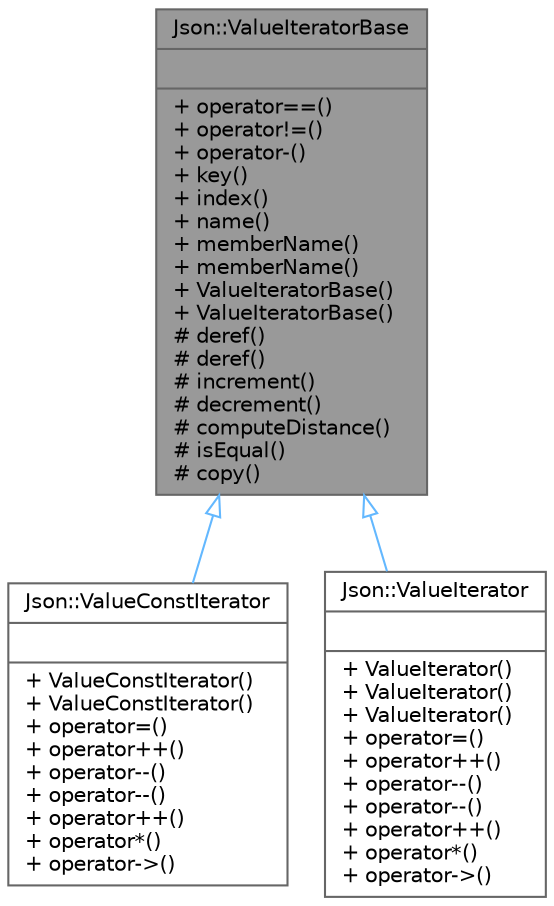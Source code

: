 digraph "Json::ValueIteratorBase"
{
 // LATEX_PDF_SIZE
  bgcolor="transparent";
  edge [fontname=Helvetica,fontsize=10,labelfontname=Helvetica,labelfontsize=10];
  node [fontname=Helvetica,fontsize=10,shape=box,height=0.2,width=0.4];
  Node1 [shape=record,label="{Json::ValueIteratorBase\n||+ operator==()\l+ operator!=()\l+ operator-()\l+ key()\l+ index()\l+ name()\l+ memberName()\l+ memberName()\l+ ValueIteratorBase()\l+ ValueIteratorBase()\l# deref()\l# deref()\l# increment()\l# decrement()\l# computeDistance()\l# isEqual()\l# copy()\l}",height=0.2,width=0.4,color="gray40", fillcolor="grey60", style="filled", fontcolor="black",tooltip="base class for Value iterators."];
  Node1 -> Node2 [dir="back",color="steelblue1",style="solid",arrowtail="onormal"];
  Node2 [shape=record,label="{Json::ValueConstIterator\n||+ ValueConstIterator()\l+ ValueConstIterator()\l+ operator=()\l+ operator++()\l+ operator--()\l+ operator--()\l+ operator++()\l+ operator*()\l+ operator-\>()\l}",height=0.2,width=0.4,color="gray40", fillcolor="white", style="filled",URL="$class_json_1_1_value_const_iterator.html",tooltip="const iterator for object and array value."];
  Node1 -> Node3 [dir="back",color="steelblue1",style="solid",arrowtail="onormal"];
  Node3 [shape=record,label="{Json::ValueIterator\n||+ ValueIterator()\l+ ValueIterator()\l+ ValueIterator()\l+ operator=()\l+ operator++()\l+ operator--()\l+ operator--()\l+ operator++()\l+ operator*()\l+ operator-\>()\l}",height=0.2,width=0.4,color="gray40", fillcolor="white", style="filled",URL="$class_json_1_1_value_iterator.html",tooltip="Iterator for object and array value."];
}
